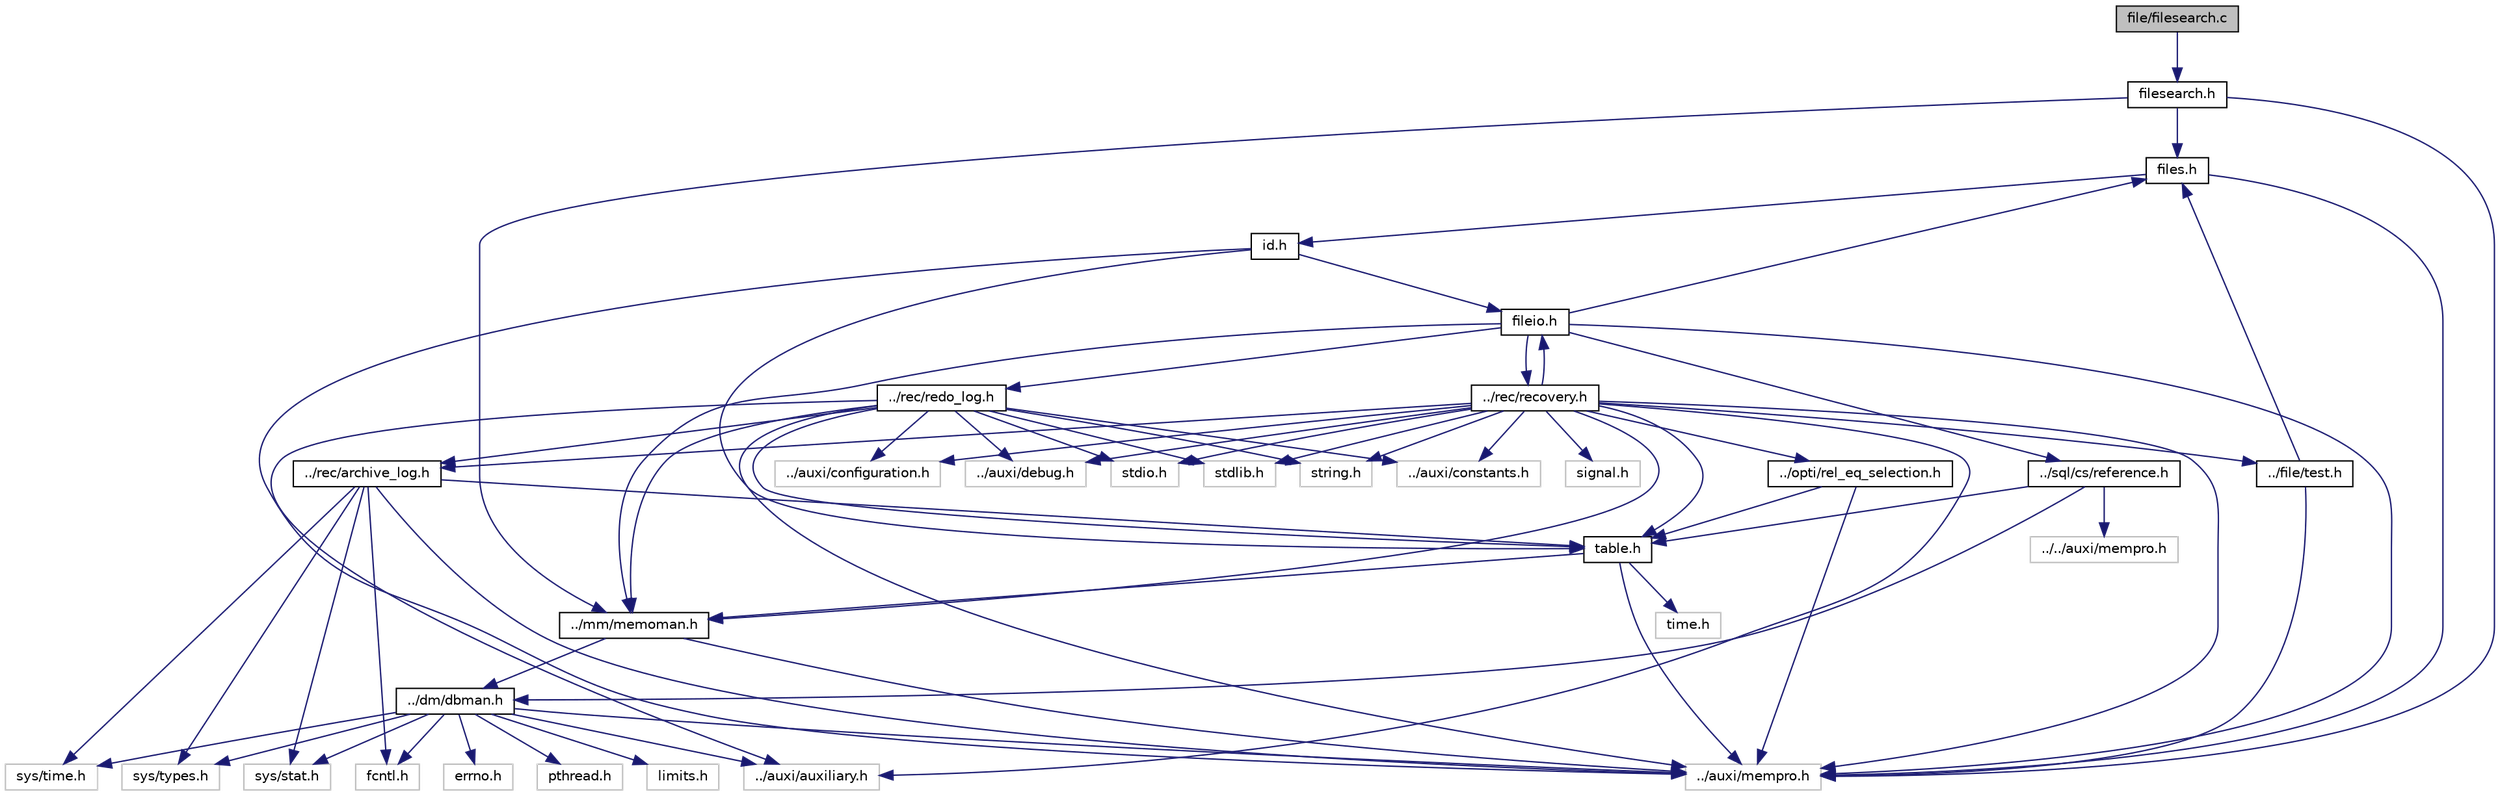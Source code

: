 digraph "file/filesearch.c"
{
  bgcolor="transparent";
  edge [fontname="Helvetica",fontsize="10",labelfontname="Helvetica",labelfontsize="10"];
  node [fontname="Helvetica",fontsize="10",shape=record];
  Node1 [label="file/filesearch.c",height=0.2,width=0.4,color="black", fillcolor="grey75", style="filled", fontcolor="black"];
  Node1 -> Node2 [color="midnightblue",fontsize="10",style="solid"];
  Node2 [label="filesearch.h",height=0.2,width=0.4,color="black",URL="$filesearch_8h.html"];
  Node2 -> Node3 [color="midnightblue",fontsize="10",style="solid"];
  Node3 [label="../mm/memoman.h",height=0.2,width=0.4,color="black",URL="$memoman_8h.html"];
  Node3 -> Node4 [color="midnightblue",fontsize="10",style="solid"];
  Node4 [label="../dm/dbman.h",height=0.2,width=0.4,color="black",URL="$dbman_8h.html"];
  Node4 -> Node5 [color="midnightblue",fontsize="10",style="solid"];
  Node5 [label="../auxi/auxiliary.h",height=0.2,width=0.4,color="grey75"];
  Node4 -> Node6 [color="midnightblue",fontsize="10",style="solid"];
  Node6 [label="errno.h",height=0.2,width=0.4,color="grey75"];
  Node4 -> Node7 [color="midnightblue",fontsize="10",style="solid"];
  Node7 [label="pthread.h",height=0.2,width=0.4,color="grey75"];
  Node4 -> Node8 [color="midnightblue",fontsize="10",style="solid"];
  Node8 [label="sys/time.h",height=0.2,width=0.4,color="grey75"];
  Node4 -> Node9 [color="midnightblue",fontsize="10",style="solid"];
  Node9 [label="sys/types.h",height=0.2,width=0.4,color="grey75"];
  Node4 -> Node10 [color="midnightblue",fontsize="10",style="solid"];
  Node10 [label="sys/stat.h",height=0.2,width=0.4,color="grey75"];
  Node4 -> Node11 [color="midnightblue",fontsize="10",style="solid"];
  Node11 [label="fcntl.h",height=0.2,width=0.4,color="grey75"];
  Node4 -> Node12 [color="midnightblue",fontsize="10",style="solid"];
  Node12 [label="../auxi/mempro.h",height=0.2,width=0.4,color="grey75"];
  Node4 -> Node13 [color="midnightblue",fontsize="10",style="solid"];
  Node13 [label="limits.h",height=0.2,width=0.4,color="grey75"];
  Node3 -> Node12 [color="midnightblue",fontsize="10",style="solid"];
  Node2 -> Node14 [color="midnightblue",fontsize="10",style="solid"];
  Node14 [label="files.h",height=0.2,width=0.4,color="black",URL="$files_8h.html"];
  Node14 -> Node15 [color="midnightblue",fontsize="10",style="solid"];
  Node15 [label="id.h",height=0.2,width=0.4,color="black",URL="$id_8h.html"];
  Node15 -> Node16 [color="midnightblue",fontsize="10",style="solid"];
  Node16 [label="table.h",height=0.2,width=0.4,color="black",URL="$table_8h.html"];
  Node16 -> Node3 [color="midnightblue",fontsize="10",style="solid"];
  Node16 -> Node12 [color="midnightblue",fontsize="10",style="solid"];
  Node16 -> Node17 [color="midnightblue",fontsize="10",style="solid"];
  Node17 [label="time.h",height=0.2,width=0.4,color="grey75"];
  Node15 -> Node18 [color="midnightblue",fontsize="10",style="solid"];
  Node18 [label="fileio.h",height=0.2,width=0.4,color="black",URL="$fileio_8h.html"];
  Node18 -> Node19 [color="midnightblue",fontsize="10",style="solid"];
  Node19 [label="../sql/cs/reference.h",height=0.2,width=0.4,color="black",URL="$reference_8h.html"];
  Node19 -> Node4 [color="midnightblue",fontsize="10",style="solid"];
  Node19 -> Node16 [color="midnightblue",fontsize="10",style="solid"];
  Node19 -> Node20 [color="midnightblue",fontsize="10",style="solid"];
  Node20 [label="../../auxi/mempro.h",height=0.2,width=0.4,color="grey75"];
  Node18 -> Node3 [color="midnightblue",fontsize="10",style="solid"];
  Node18 -> Node21 [color="midnightblue",fontsize="10",style="solid"];
  Node21 [label="../rec/recovery.h",height=0.2,width=0.4,color="black",URL="$recovery_8h_source.html"];
  Node21 -> Node5 [color="midnightblue",fontsize="10",style="solid"];
  Node21 -> Node3 [color="midnightblue",fontsize="10",style="solid"];
  Node21 -> Node22 [color="midnightblue",fontsize="10",style="solid"];
  Node22 [label="../auxi/constants.h",height=0.2,width=0.4,color="grey75"];
  Node21 -> Node23 [color="midnightblue",fontsize="10",style="solid"];
  Node23 [label="../auxi/configuration.h",height=0.2,width=0.4,color="grey75"];
  Node21 -> Node24 [color="midnightblue",fontsize="10",style="solid"];
  Node24 [label="../auxi/debug.h",height=0.2,width=0.4,color="grey75"];
  Node21 -> Node25 [color="midnightblue",fontsize="10",style="solid"];
  Node25 [label="../rec/archive_log.h",height=0.2,width=0.4,color="black",URL="$archive__log_8h.html"];
  Node25 -> Node16 [color="midnightblue",fontsize="10",style="solid"];
  Node25 -> Node8 [color="midnightblue",fontsize="10",style="solid"];
  Node25 -> Node9 [color="midnightblue",fontsize="10",style="solid"];
  Node25 -> Node10 [color="midnightblue",fontsize="10",style="solid"];
  Node25 -> Node11 [color="midnightblue",fontsize="10",style="solid"];
  Node25 -> Node12 [color="midnightblue",fontsize="10",style="solid"];
  Node21 -> Node16 [color="midnightblue",fontsize="10",style="solid"];
  Node21 -> Node18 [color="midnightblue",fontsize="10",style="solid"];
  Node21 -> Node26 [color="midnightblue",fontsize="10",style="solid"];
  Node26 [label="../file/test.h",height=0.2,width=0.4,color="black",URL="$test_8h.html"];
  Node26 -> Node14 [color="midnightblue",fontsize="10",style="solid"];
  Node26 -> Node12 [color="midnightblue",fontsize="10",style="solid"];
  Node21 -> Node27 [color="midnightblue",fontsize="10",style="solid"];
  Node27 [label="../opti/rel_eq_selection.h",height=0.2,width=0.4,color="black",URL="$rel__eq__selection_8h.html"];
  Node27 -> Node16 [color="midnightblue",fontsize="10",style="solid"];
  Node27 -> Node12 [color="midnightblue",fontsize="10",style="solid"];
  Node21 -> Node12 [color="midnightblue",fontsize="10",style="solid"];
  Node21 -> Node28 [color="midnightblue",fontsize="10",style="solid"];
  Node28 [label="stdio.h",height=0.2,width=0.4,color="grey75"];
  Node21 -> Node29 [color="midnightblue",fontsize="10",style="solid"];
  Node29 [label="stdlib.h",height=0.2,width=0.4,color="grey75"];
  Node21 -> Node30 [color="midnightblue",fontsize="10",style="solid"];
  Node30 [label="string.h",height=0.2,width=0.4,color="grey75"];
  Node21 -> Node31 [color="midnightblue",fontsize="10",style="solid"];
  Node31 [label="signal.h",height=0.2,width=0.4,color="grey75"];
  Node18 -> Node32 [color="midnightblue",fontsize="10",style="solid"];
  Node32 [label="../rec/redo_log.h",height=0.2,width=0.4,color="black",URL="$redo__log_8h_source.html"];
  Node32 -> Node5 [color="midnightblue",fontsize="10",style="solid"];
  Node32 -> Node3 [color="midnightblue",fontsize="10",style="solid"];
  Node32 -> Node22 [color="midnightblue",fontsize="10",style="solid"];
  Node32 -> Node23 [color="midnightblue",fontsize="10",style="solid"];
  Node32 -> Node24 [color="midnightblue",fontsize="10",style="solid"];
  Node32 -> Node25 [color="midnightblue",fontsize="10",style="solid"];
  Node32 -> Node16 [color="midnightblue",fontsize="10",style="solid"];
  Node32 -> Node12 [color="midnightblue",fontsize="10",style="solid"];
  Node32 -> Node28 [color="midnightblue",fontsize="10",style="solid"];
  Node32 -> Node29 [color="midnightblue",fontsize="10",style="solid"];
  Node32 -> Node30 [color="midnightblue",fontsize="10",style="solid"];
  Node18 -> Node14 [color="midnightblue",fontsize="10",style="solid"];
  Node18 -> Node12 [color="midnightblue",fontsize="10",style="solid"];
  Node15 -> Node12 [color="midnightblue",fontsize="10",style="solid"];
  Node14 -> Node12 [color="midnightblue",fontsize="10",style="solid"];
  Node2 -> Node12 [color="midnightblue",fontsize="10",style="solid"];
}
